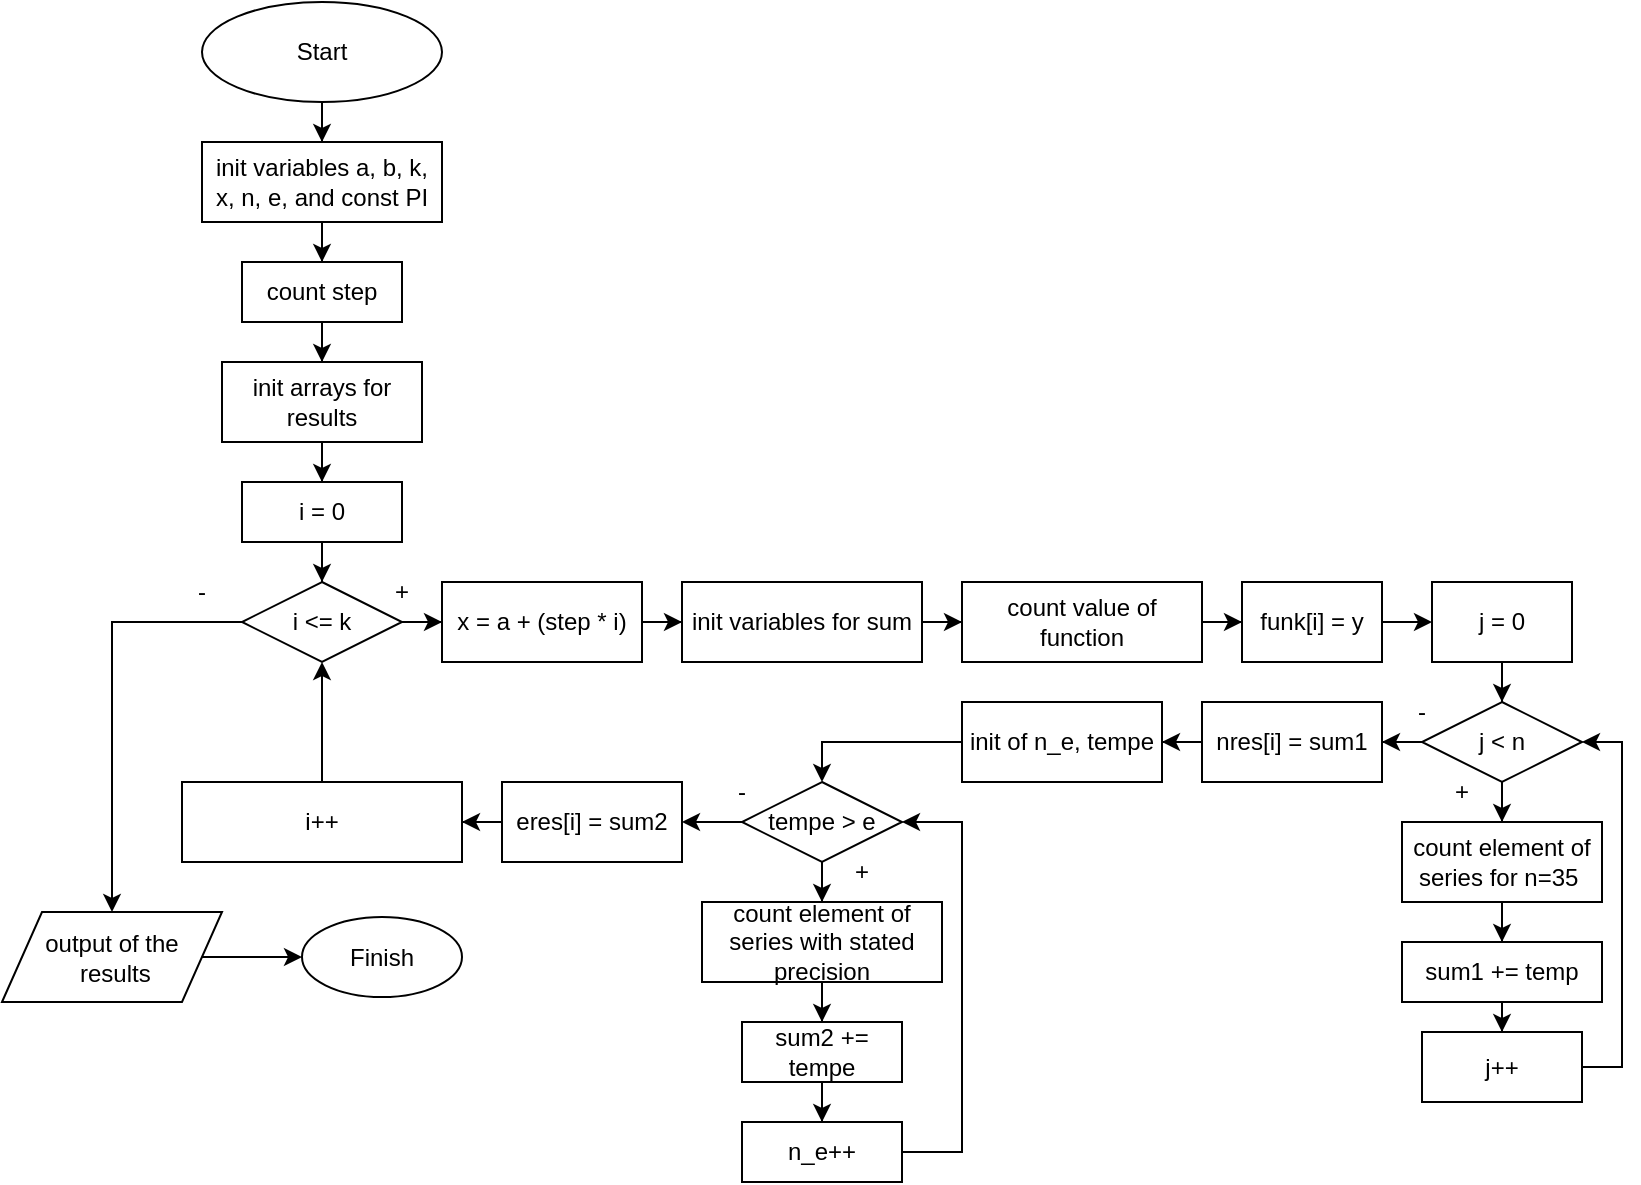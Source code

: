<mxfile version="24.7.17">
  <diagram id="C5RBs43oDa-KdzZeNtuy" name="Page-1">
    <mxGraphModel dx="1008" dy="592" grid="1" gridSize="10" guides="1" tooltips="1" connect="1" arrows="1" fold="1" page="1" pageScale="1" pageWidth="827" pageHeight="1169" math="0" shadow="0">
      <root>
        <mxCell id="WIyWlLk6GJQsqaUBKTNV-0" />
        <mxCell id="WIyWlLk6GJQsqaUBKTNV-1" parent="WIyWlLk6GJQsqaUBKTNV-0" />
        <mxCell id="rjxf6H-qTYFzHyYbl1Fn-2" value="" style="edgeStyle=orthogonalEdgeStyle;rounded=0;orthogonalLoop=1;jettySize=auto;html=1;" edge="1" parent="WIyWlLk6GJQsqaUBKTNV-1" source="rjxf6H-qTYFzHyYbl1Fn-0" target="rjxf6H-qTYFzHyYbl1Fn-1">
          <mxGeometry relative="1" as="geometry" />
        </mxCell>
        <mxCell id="rjxf6H-qTYFzHyYbl1Fn-0" value="Start" style="ellipse;whiteSpace=wrap;html=1;" vertex="1" parent="WIyWlLk6GJQsqaUBKTNV-1">
          <mxGeometry x="100" y="10" width="120" height="50" as="geometry" />
        </mxCell>
        <mxCell id="rjxf6H-qTYFzHyYbl1Fn-4" value="" style="edgeStyle=orthogonalEdgeStyle;rounded=0;orthogonalLoop=1;jettySize=auto;html=1;" edge="1" parent="WIyWlLk6GJQsqaUBKTNV-1" source="rjxf6H-qTYFzHyYbl1Fn-1" target="rjxf6H-qTYFzHyYbl1Fn-3">
          <mxGeometry relative="1" as="geometry" />
        </mxCell>
        <mxCell id="rjxf6H-qTYFzHyYbl1Fn-1" value="init variables a, b, k, x, n, e, and const PI" style="whiteSpace=wrap;html=1;" vertex="1" parent="WIyWlLk6GJQsqaUBKTNV-1">
          <mxGeometry x="100" y="80" width="120" height="40" as="geometry" />
        </mxCell>
        <mxCell id="rjxf6H-qTYFzHyYbl1Fn-6" value="" style="edgeStyle=orthogonalEdgeStyle;rounded=0;orthogonalLoop=1;jettySize=auto;html=1;" edge="1" parent="WIyWlLk6GJQsqaUBKTNV-1" source="rjxf6H-qTYFzHyYbl1Fn-3" target="rjxf6H-qTYFzHyYbl1Fn-5">
          <mxGeometry relative="1" as="geometry" />
        </mxCell>
        <mxCell id="rjxf6H-qTYFzHyYbl1Fn-3" value="count step" style="whiteSpace=wrap;html=1;" vertex="1" parent="WIyWlLk6GJQsqaUBKTNV-1">
          <mxGeometry x="120" y="140" width="80" height="30" as="geometry" />
        </mxCell>
        <mxCell id="rjxf6H-qTYFzHyYbl1Fn-8" value="" style="edgeStyle=orthogonalEdgeStyle;rounded=0;orthogonalLoop=1;jettySize=auto;html=1;" edge="1" parent="WIyWlLk6GJQsqaUBKTNV-1" source="rjxf6H-qTYFzHyYbl1Fn-5" target="rjxf6H-qTYFzHyYbl1Fn-7">
          <mxGeometry relative="1" as="geometry" />
        </mxCell>
        <mxCell id="rjxf6H-qTYFzHyYbl1Fn-5" value="init arrays for results" style="whiteSpace=wrap;html=1;" vertex="1" parent="WIyWlLk6GJQsqaUBKTNV-1">
          <mxGeometry x="110" y="190" width="100" height="40" as="geometry" />
        </mxCell>
        <mxCell id="rjxf6H-qTYFzHyYbl1Fn-10" value="" style="edgeStyle=orthogonalEdgeStyle;rounded=0;orthogonalLoop=1;jettySize=auto;html=1;" edge="1" parent="WIyWlLk6GJQsqaUBKTNV-1" source="rjxf6H-qTYFzHyYbl1Fn-7" target="rjxf6H-qTYFzHyYbl1Fn-9">
          <mxGeometry relative="1" as="geometry" />
        </mxCell>
        <mxCell id="rjxf6H-qTYFzHyYbl1Fn-7" value="i = 0" style="whiteSpace=wrap;html=1;" vertex="1" parent="WIyWlLk6GJQsqaUBKTNV-1">
          <mxGeometry x="120" y="250" width="80" height="30" as="geometry" />
        </mxCell>
        <mxCell id="rjxf6H-qTYFzHyYbl1Fn-12" value="" style="edgeStyle=orthogonalEdgeStyle;rounded=0;orthogonalLoop=1;jettySize=auto;html=1;" edge="1" parent="WIyWlLk6GJQsqaUBKTNV-1" source="rjxf6H-qTYFzHyYbl1Fn-9" target="rjxf6H-qTYFzHyYbl1Fn-11">
          <mxGeometry relative="1" as="geometry" />
        </mxCell>
        <mxCell id="rjxf6H-qTYFzHyYbl1Fn-50" value="" style="edgeStyle=orthogonalEdgeStyle;rounded=0;orthogonalLoop=1;jettySize=auto;html=1;" edge="1" parent="WIyWlLk6GJQsqaUBKTNV-1" source="rjxf6H-qTYFzHyYbl1Fn-9" target="rjxf6H-qTYFzHyYbl1Fn-49">
          <mxGeometry relative="1" as="geometry" />
        </mxCell>
        <mxCell id="rjxf6H-qTYFzHyYbl1Fn-9" value="i &amp;lt;= k" style="rhombus;whiteSpace=wrap;html=1;" vertex="1" parent="WIyWlLk6GJQsqaUBKTNV-1">
          <mxGeometry x="120" y="300" width="80" height="40" as="geometry" />
        </mxCell>
        <mxCell id="rjxf6H-qTYFzHyYbl1Fn-14" value="" style="edgeStyle=orthogonalEdgeStyle;rounded=0;orthogonalLoop=1;jettySize=auto;html=1;" edge="1" parent="WIyWlLk6GJQsqaUBKTNV-1" source="rjxf6H-qTYFzHyYbl1Fn-11" target="rjxf6H-qTYFzHyYbl1Fn-13">
          <mxGeometry relative="1" as="geometry" />
        </mxCell>
        <mxCell id="rjxf6H-qTYFzHyYbl1Fn-11" value="x = a + (step * i)" style="whiteSpace=wrap;html=1;" vertex="1" parent="WIyWlLk6GJQsqaUBKTNV-1">
          <mxGeometry x="220" y="300" width="100" height="40" as="geometry" />
        </mxCell>
        <mxCell id="rjxf6H-qTYFzHyYbl1Fn-16" value="" style="edgeStyle=orthogonalEdgeStyle;rounded=0;orthogonalLoop=1;jettySize=auto;html=1;" edge="1" parent="WIyWlLk6GJQsqaUBKTNV-1" source="rjxf6H-qTYFzHyYbl1Fn-13" target="rjxf6H-qTYFzHyYbl1Fn-15">
          <mxGeometry relative="1" as="geometry" />
        </mxCell>
        <mxCell id="rjxf6H-qTYFzHyYbl1Fn-13" value="init variables for sum" style="whiteSpace=wrap;html=1;" vertex="1" parent="WIyWlLk6GJQsqaUBKTNV-1">
          <mxGeometry x="340" y="300" width="120" height="40" as="geometry" />
        </mxCell>
        <mxCell id="rjxf6H-qTYFzHyYbl1Fn-18" value="" style="edgeStyle=orthogonalEdgeStyle;rounded=0;orthogonalLoop=1;jettySize=auto;html=1;" edge="1" parent="WIyWlLk6GJQsqaUBKTNV-1" source="rjxf6H-qTYFzHyYbl1Fn-15" target="rjxf6H-qTYFzHyYbl1Fn-17">
          <mxGeometry relative="1" as="geometry" />
        </mxCell>
        <mxCell id="rjxf6H-qTYFzHyYbl1Fn-15" value="count value of function" style="whiteSpace=wrap;html=1;" vertex="1" parent="WIyWlLk6GJQsqaUBKTNV-1">
          <mxGeometry x="480" y="300" width="120" height="40" as="geometry" />
        </mxCell>
        <mxCell id="rjxf6H-qTYFzHyYbl1Fn-20" value="" style="edgeStyle=orthogonalEdgeStyle;rounded=0;orthogonalLoop=1;jettySize=auto;html=1;" edge="1" parent="WIyWlLk6GJQsqaUBKTNV-1" source="rjxf6H-qTYFzHyYbl1Fn-17" target="rjxf6H-qTYFzHyYbl1Fn-19">
          <mxGeometry relative="1" as="geometry" />
        </mxCell>
        <mxCell id="rjxf6H-qTYFzHyYbl1Fn-17" value="funk[i] = y" style="whiteSpace=wrap;html=1;" vertex="1" parent="WIyWlLk6GJQsqaUBKTNV-1">
          <mxGeometry x="620" y="300" width="70" height="40" as="geometry" />
        </mxCell>
        <mxCell id="rjxf6H-qTYFzHyYbl1Fn-22" value="" style="edgeStyle=orthogonalEdgeStyle;rounded=0;orthogonalLoop=1;jettySize=auto;html=1;" edge="1" parent="WIyWlLk6GJQsqaUBKTNV-1" source="rjxf6H-qTYFzHyYbl1Fn-19" target="rjxf6H-qTYFzHyYbl1Fn-21">
          <mxGeometry relative="1" as="geometry" />
        </mxCell>
        <mxCell id="rjxf6H-qTYFzHyYbl1Fn-19" value="j = 0" style="whiteSpace=wrap;html=1;" vertex="1" parent="WIyWlLk6GJQsqaUBKTNV-1">
          <mxGeometry x="715" y="300" width="70" height="40" as="geometry" />
        </mxCell>
        <mxCell id="rjxf6H-qTYFzHyYbl1Fn-24" value="" style="edgeStyle=orthogonalEdgeStyle;rounded=0;orthogonalLoop=1;jettySize=auto;html=1;" edge="1" parent="WIyWlLk6GJQsqaUBKTNV-1" source="rjxf6H-qTYFzHyYbl1Fn-21" target="rjxf6H-qTYFzHyYbl1Fn-23">
          <mxGeometry relative="1" as="geometry" />
        </mxCell>
        <mxCell id="rjxf6H-qTYFzHyYbl1Fn-31" value="" style="edgeStyle=orthogonalEdgeStyle;rounded=0;orthogonalLoop=1;jettySize=auto;html=1;" edge="1" parent="WIyWlLk6GJQsqaUBKTNV-1" source="rjxf6H-qTYFzHyYbl1Fn-21" target="rjxf6H-qTYFzHyYbl1Fn-30">
          <mxGeometry relative="1" as="geometry" />
        </mxCell>
        <mxCell id="rjxf6H-qTYFzHyYbl1Fn-21" value="j &amp;lt; n" style="rhombus;whiteSpace=wrap;html=1;" vertex="1" parent="WIyWlLk6GJQsqaUBKTNV-1">
          <mxGeometry x="710" y="360" width="80" height="40" as="geometry" />
        </mxCell>
        <mxCell id="rjxf6H-qTYFzHyYbl1Fn-26" value="" style="edgeStyle=orthogonalEdgeStyle;rounded=0;orthogonalLoop=1;jettySize=auto;html=1;" edge="1" parent="WIyWlLk6GJQsqaUBKTNV-1" source="rjxf6H-qTYFzHyYbl1Fn-23" target="rjxf6H-qTYFzHyYbl1Fn-25">
          <mxGeometry relative="1" as="geometry" />
        </mxCell>
        <mxCell id="rjxf6H-qTYFzHyYbl1Fn-23" value="count element of series for n=35&amp;nbsp;" style="whiteSpace=wrap;html=1;" vertex="1" parent="WIyWlLk6GJQsqaUBKTNV-1">
          <mxGeometry x="700" y="420" width="100" height="40" as="geometry" />
        </mxCell>
        <mxCell id="rjxf6H-qTYFzHyYbl1Fn-28" value="" style="edgeStyle=orthogonalEdgeStyle;rounded=0;orthogonalLoop=1;jettySize=auto;html=1;" edge="1" parent="WIyWlLk6GJQsqaUBKTNV-1" source="rjxf6H-qTYFzHyYbl1Fn-25" target="rjxf6H-qTYFzHyYbl1Fn-27">
          <mxGeometry relative="1" as="geometry" />
        </mxCell>
        <mxCell id="rjxf6H-qTYFzHyYbl1Fn-25" value="sum1 += temp" style="whiteSpace=wrap;html=1;" vertex="1" parent="WIyWlLk6GJQsqaUBKTNV-1">
          <mxGeometry x="700" y="480" width="100" height="30" as="geometry" />
        </mxCell>
        <mxCell id="rjxf6H-qTYFzHyYbl1Fn-29" style="edgeStyle=orthogonalEdgeStyle;rounded=0;orthogonalLoop=1;jettySize=auto;html=1;exitX=1;exitY=0.5;exitDx=0;exitDy=0;entryX=1;entryY=0.5;entryDx=0;entryDy=0;" edge="1" parent="WIyWlLk6GJQsqaUBKTNV-1" source="rjxf6H-qTYFzHyYbl1Fn-27" target="rjxf6H-qTYFzHyYbl1Fn-21">
          <mxGeometry relative="1" as="geometry" />
        </mxCell>
        <mxCell id="rjxf6H-qTYFzHyYbl1Fn-27" value="j++" style="whiteSpace=wrap;html=1;" vertex="1" parent="WIyWlLk6GJQsqaUBKTNV-1">
          <mxGeometry x="710" y="525" width="80" height="35" as="geometry" />
        </mxCell>
        <mxCell id="rjxf6H-qTYFzHyYbl1Fn-33" value="" style="edgeStyle=orthogonalEdgeStyle;rounded=0;orthogonalLoop=1;jettySize=auto;html=1;" edge="1" parent="WIyWlLk6GJQsqaUBKTNV-1" source="rjxf6H-qTYFzHyYbl1Fn-30" target="rjxf6H-qTYFzHyYbl1Fn-32">
          <mxGeometry relative="1" as="geometry" />
        </mxCell>
        <mxCell id="rjxf6H-qTYFzHyYbl1Fn-30" value="nres[i] = sum1" style="whiteSpace=wrap;html=1;" vertex="1" parent="WIyWlLk6GJQsqaUBKTNV-1">
          <mxGeometry x="600" y="360" width="90" height="40" as="geometry" />
        </mxCell>
        <mxCell id="rjxf6H-qTYFzHyYbl1Fn-40" style="edgeStyle=orthogonalEdgeStyle;rounded=0;orthogonalLoop=1;jettySize=auto;html=1;exitX=0;exitY=0.5;exitDx=0;exitDy=0;entryX=0.5;entryY=0;entryDx=0;entryDy=0;" edge="1" parent="WIyWlLk6GJQsqaUBKTNV-1" source="rjxf6H-qTYFzHyYbl1Fn-32" target="rjxf6H-qTYFzHyYbl1Fn-34">
          <mxGeometry relative="1" as="geometry" />
        </mxCell>
        <mxCell id="rjxf6H-qTYFzHyYbl1Fn-32" value="init of n_e, tempe" style="whiteSpace=wrap;html=1;" vertex="1" parent="WIyWlLk6GJQsqaUBKTNV-1">
          <mxGeometry x="480" y="360" width="100" height="40" as="geometry" />
        </mxCell>
        <mxCell id="rjxf6H-qTYFzHyYbl1Fn-37" value="" style="edgeStyle=orthogonalEdgeStyle;rounded=0;orthogonalLoop=1;jettySize=auto;html=1;" edge="1" parent="WIyWlLk6GJQsqaUBKTNV-1" source="rjxf6H-qTYFzHyYbl1Fn-34" target="rjxf6H-qTYFzHyYbl1Fn-36">
          <mxGeometry relative="1" as="geometry" />
        </mxCell>
        <mxCell id="rjxf6H-qTYFzHyYbl1Fn-45" value="" style="edgeStyle=orthogonalEdgeStyle;rounded=0;orthogonalLoop=1;jettySize=auto;html=1;" edge="1" parent="WIyWlLk6GJQsqaUBKTNV-1" source="rjxf6H-qTYFzHyYbl1Fn-34" target="rjxf6H-qTYFzHyYbl1Fn-44">
          <mxGeometry relative="1" as="geometry" />
        </mxCell>
        <mxCell id="rjxf6H-qTYFzHyYbl1Fn-34" value="tempe &amp;gt; e" style="rhombus;whiteSpace=wrap;html=1;" vertex="1" parent="WIyWlLk6GJQsqaUBKTNV-1">
          <mxGeometry x="370" y="400" width="80" height="40" as="geometry" />
        </mxCell>
        <mxCell id="rjxf6H-qTYFzHyYbl1Fn-39" value="" style="edgeStyle=orthogonalEdgeStyle;rounded=0;orthogonalLoop=1;jettySize=auto;html=1;" edge="1" parent="WIyWlLk6GJQsqaUBKTNV-1" source="rjxf6H-qTYFzHyYbl1Fn-36" target="rjxf6H-qTYFzHyYbl1Fn-38">
          <mxGeometry relative="1" as="geometry" />
        </mxCell>
        <mxCell id="rjxf6H-qTYFzHyYbl1Fn-36" value="count element of series with stated precision" style="whiteSpace=wrap;html=1;" vertex="1" parent="WIyWlLk6GJQsqaUBKTNV-1">
          <mxGeometry x="350" y="460" width="120" height="40" as="geometry" />
        </mxCell>
        <mxCell id="rjxf6H-qTYFzHyYbl1Fn-42" value="" style="edgeStyle=orthogonalEdgeStyle;rounded=0;orthogonalLoop=1;jettySize=auto;html=1;" edge="1" parent="WIyWlLk6GJQsqaUBKTNV-1" source="rjxf6H-qTYFzHyYbl1Fn-38" target="rjxf6H-qTYFzHyYbl1Fn-41">
          <mxGeometry relative="1" as="geometry" />
        </mxCell>
        <mxCell id="rjxf6H-qTYFzHyYbl1Fn-38" value="sum2 += tempe" style="whiteSpace=wrap;html=1;" vertex="1" parent="WIyWlLk6GJQsqaUBKTNV-1">
          <mxGeometry x="370" y="520" width="80" height="30" as="geometry" />
        </mxCell>
        <mxCell id="rjxf6H-qTYFzHyYbl1Fn-43" style="edgeStyle=orthogonalEdgeStyle;rounded=0;orthogonalLoop=1;jettySize=auto;html=1;exitX=1;exitY=0.5;exitDx=0;exitDy=0;entryX=1;entryY=0.5;entryDx=0;entryDy=0;" edge="1" parent="WIyWlLk6GJQsqaUBKTNV-1" source="rjxf6H-qTYFzHyYbl1Fn-41" target="rjxf6H-qTYFzHyYbl1Fn-34">
          <mxGeometry relative="1" as="geometry">
            <Array as="points">
              <mxPoint x="480" y="585" />
              <mxPoint x="480" y="420" />
            </Array>
          </mxGeometry>
        </mxCell>
        <mxCell id="rjxf6H-qTYFzHyYbl1Fn-41" value="n_e++" style="whiteSpace=wrap;html=1;" vertex="1" parent="WIyWlLk6GJQsqaUBKTNV-1">
          <mxGeometry x="370" y="570" width="80" height="30" as="geometry" />
        </mxCell>
        <mxCell id="rjxf6H-qTYFzHyYbl1Fn-47" value="" style="edgeStyle=orthogonalEdgeStyle;rounded=0;orthogonalLoop=1;jettySize=auto;html=1;" edge="1" parent="WIyWlLk6GJQsqaUBKTNV-1" source="rjxf6H-qTYFzHyYbl1Fn-44" target="rjxf6H-qTYFzHyYbl1Fn-46">
          <mxGeometry relative="1" as="geometry" />
        </mxCell>
        <mxCell id="rjxf6H-qTYFzHyYbl1Fn-44" value="eres[i] = sum2" style="whiteSpace=wrap;html=1;" vertex="1" parent="WIyWlLk6GJQsqaUBKTNV-1">
          <mxGeometry x="250" y="400" width="90" height="40" as="geometry" />
        </mxCell>
        <mxCell id="rjxf6H-qTYFzHyYbl1Fn-48" style="edgeStyle=orthogonalEdgeStyle;rounded=0;orthogonalLoop=1;jettySize=auto;html=1;exitX=0.5;exitY=0;exitDx=0;exitDy=0;entryX=0.5;entryY=1;entryDx=0;entryDy=0;" edge="1" parent="WIyWlLk6GJQsqaUBKTNV-1" source="rjxf6H-qTYFzHyYbl1Fn-46" target="rjxf6H-qTYFzHyYbl1Fn-9">
          <mxGeometry relative="1" as="geometry" />
        </mxCell>
        <mxCell id="rjxf6H-qTYFzHyYbl1Fn-46" value="i++" style="whiteSpace=wrap;html=1;" vertex="1" parent="WIyWlLk6GJQsqaUBKTNV-1">
          <mxGeometry x="90" y="400" width="140" height="40" as="geometry" />
        </mxCell>
        <mxCell id="rjxf6H-qTYFzHyYbl1Fn-52" value="" style="edgeStyle=orthogonalEdgeStyle;rounded=0;orthogonalLoop=1;jettySize=auto;html=1;" edge="1" parent="WIyWlLk6GJQsqaUBKTNV-1" source="rjxf6H-qTYFzHyYbl1Fn-49" target="rjxf6H-qTYFzHyYbl1Fn-51">
          <mxGeometry relative="1" as="geometry" />
        </mxCell>
        <mxCell id="rjxf6H-qTYFzHyYbl1Fn-49" value="output of the&lt;div&gt;&amp;nbsp;results&lt;/div&gt;" style="shape=parallelogram;perimeter=parallelogramPerimeter;whiteSpace=wrap;html=1;fixedSize=1;" vertex="1" parent="WIyWlLk6GJQsqaUBKTNV-1">
          <mxGeometry y="465" width="110" height="45" as="geometry" />
        </mxCell>
        <mxCell id="rjxf6H-qTYFzHyYbl1Fn-51" value="Finish" style="ellipse;whiteSpace=wrap;html=1;" vertex="1" parent="WIyWlLk6GJQsqaUBKTNV-1">
          <mxGeometry x="150" y="467.5" width="80" height="40" as="geometry" />
        </mxCell>
        <mxCell id="rjxf6H-qTYFzHyYbl1Fn-53" value="+" style="text;html=1;align=center;verticalAlign=middle;whiteSpace=wrap;rounded=0;" vertex="1" parent="WIyWlLk6GJQsqaUBKTNV-1">
          <mxGeometry x="170" y="290" width="60" height="30" as="geometry" />
        </mxCell>
        <mxCell id="rjxf6H-qTYFzHyYbl1Fn-54" value="+" style="text;html=1;align=center;verticalAlign=middle;whiteSpace=wrap;rounded=0;" vertex="1" parent="WIyWlLk6GJQsqaUBKTNV-1">
          <mxGeometry x="700" y="390" width="60" height="30" as="geometry" />
        </mxCell>
        <mxCell id="rjxf6H-qTYFzHyYbl1Fn-55" value="+" style="text;html=1;align=center;verticalAlign=middle;whiteSpace=wrap;rounded=0;" vertex="1" parent="WIyWlLk6GJQsqaUBKTNV-1">
          <mxGeometry x="400" y="430" width="60" height="30" as="geometry" />
        </mxCell>
        <mxCell id="rjxf6H-qTYFzHyYbl1Fn-56" value="-" style="text;html=1;align=center;verticalAlign=middle;whiteSpace=wrap;rounded=0;" vertex="1" parent="WIyWlLk6GJQsqaUBKTNV-1">
          <mxGeometry x="70" y="290" width="60" height="30" as="geometry" />
        </mxCell>
        <mxCell id="rjxf6H-qTYFzHyYbl1Fn-57" value="-" style="text;html=1;align=center;verticalAlign=middle;whiteSpace=wrap;rounded=0;" vertex="1" parent="WIyWlLk6GJQsqaUBKTNV-1">
          <mxGeometry x="680" y="350" width="60" height="30" as="geometry" />
        </mxCell>
        <mxCell id="rjxf6H-qTYFzHyYbl1Fn-58" value="-" style="text;html=1;align=center;verticalAlign=middle;whiteSpace=wrap;rounded=0;" vertex="1" parent="WIyWlLk6GJQsqaUBKTNV-1">
          <mxGeometry x="340" y="390" width="60" height="30" as="geometry" />
        </mxCell>
      </root>
    </mxGraphModel>
  </diagram>
</mxfile>
